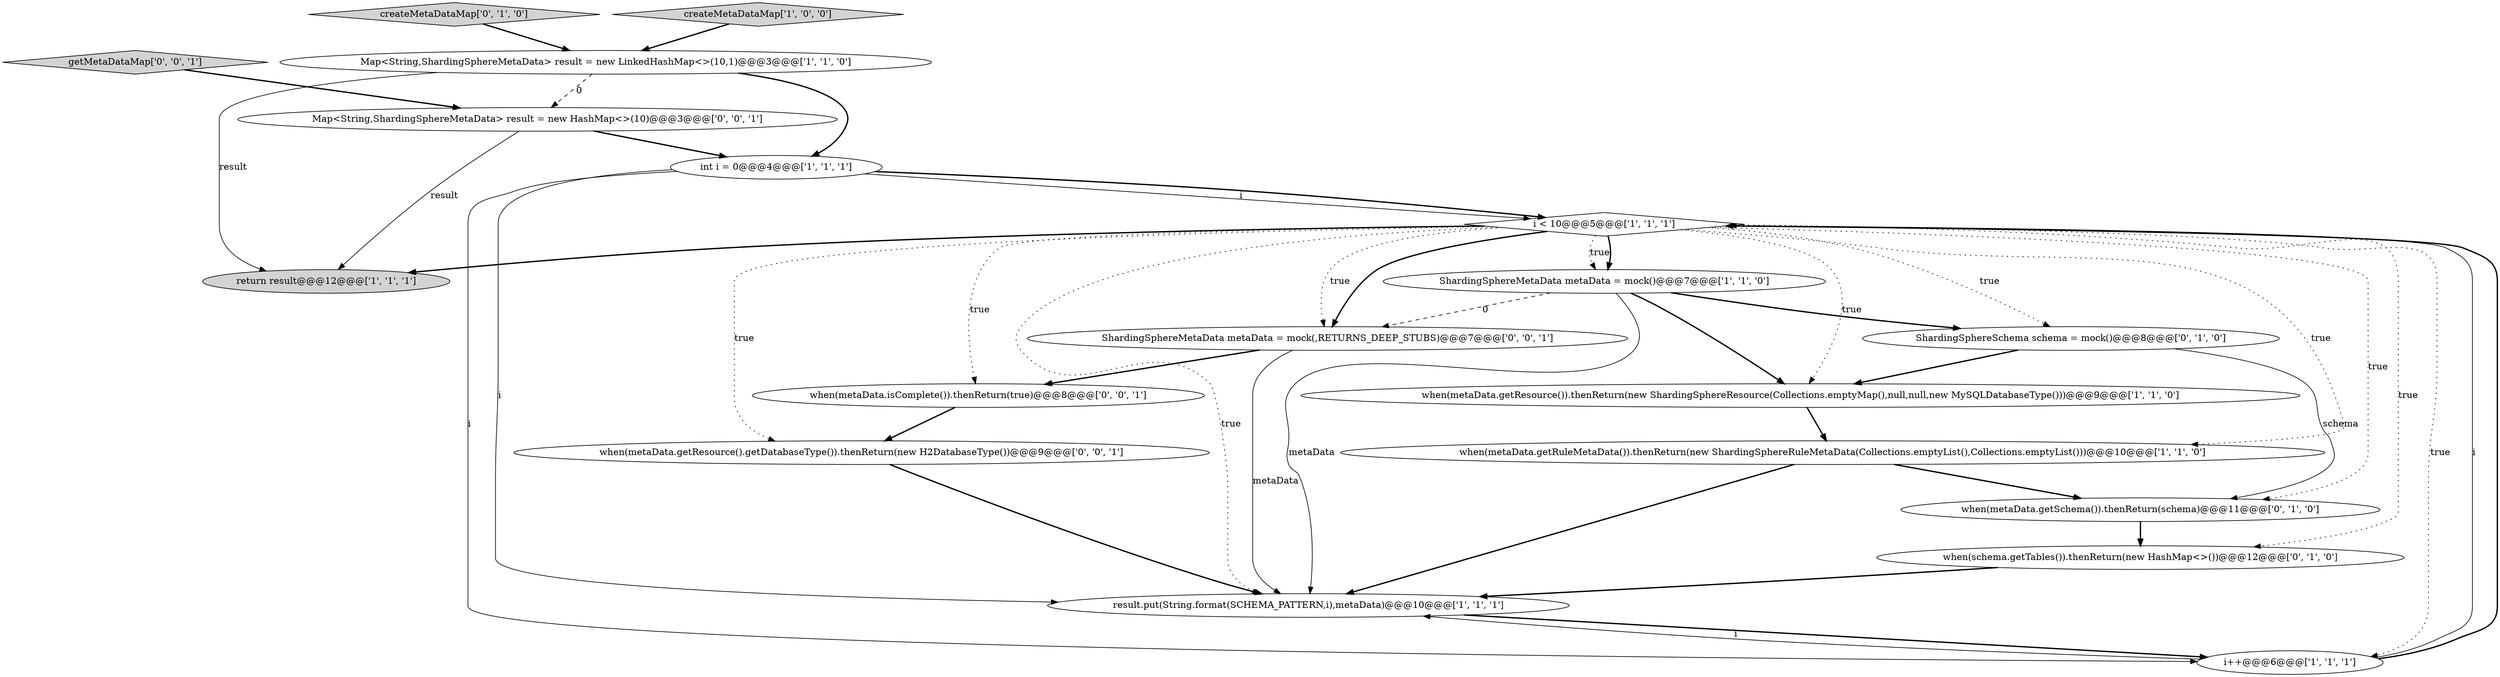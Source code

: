 digraph {
9 [style = filled, label = "Map<String,ShardingSphereMetaData> result = new LinkedHashMap<>(10,1)@@@3@@@['1', '1', '0']", fillcolor = white, shape = ellipse image = "AAA0AAABBB1BBB"];
17 [style = filled, label = "getMetaDataMap['0', '0', '1']", fillcolor = lightgray, shape = diamond image = "AAA0AAABBB3BBB"];
8 [style = filled, label = "ShardingSphereMetaData metaData = mock()@@@7@@@['1', '1', '0']", fillcolor = white, shape = ellipse image = "AAA0AAABBB1BBB"];
1 [style = filled, label = "i < 10@@@5@@@['1', '1', '1']", fillcolor = white, shape = diamond image = "AAA0AAABBB1BBB"];
15 [style = filled, label = "when(metaData.isComplete()).thenReturn(true)@@@8@@@['0', '0', '1']", fillcolor = white, shape = ellipse image = "AAA0AAABBB3BBB"];
10 [style = filled, label = "ShardingSphereSchema schema = mock()@@@8@@@['0', '1', '0']", fillcolor = white, shape = ellipse image = "AAA1AAABBB2BBB"];
12 [style = filled, label = "createMetaDataMap['0', '1', '0']", fillcolor = lightgray, shape = diamond image = "AAA0AAABBB2BBB"];
11 [style = filled, label = "when(schema.getTables()).thenReturn(new HashMap<>())@@@12@@@['0', '1', '0']", fillcolor = white, shape = ellipse image = "AAA1AAABBB2BBB"];
14 [style = filled, label = "ShardingSphereMetaData metaData = mock(,RETURNS_DEEP_STUBS)@@@7@@@['0', '0', '1']", fillcolor = white, shape = ellipse image = "AAA0AAABBB3BBB"];
5 [style = filled, label = "return result@@@12@@@['1', '1', '1']", fillcolor = lightgray, shape = ellipse image = "AAA0AAABBB1BBB"];
16 [style = filled, label = "Map<String,ShardingSphereMetaData> result = new HashMap<>(10)@@@3@@@['0', '0', '1']", fillcolor = white, shape = ellipse image = "AAA0AAABBB3BBB"];
18 [style = filled, label = "when(metaData.getResource().getDatabaseType()).thenReturn(new H2DatabaseType())@@@9@@@['0', '0', '1']", fillcolor = white, shape = ellipse image = "AAA0AAABBB3BBB"];
4 [style = filled, label = "result.put(String.format(SCHEMA_PATTERN,i),metaData)@@@10@@@['1', '1', '1']", fillcolor = white, shape = ellipse image = "AAA0AAABBB1BBB"];
13 [style = filled, label = "when(metaData.getSchema()).thenReturn(schema)@@@11@@@['0', '1', '0']", fillcolor = white, shape = ellipse image = "AAA1AAABBB2BBB"];
3 [style = filled, label = "when(metaData.getRuleMetaData()).thenReturn(new ShardingSphereRuleMetaData(Collections.emptyList(),Collections.emptyList()))@@@10@@@['1', '1', '0']", fillcolor = white, shape = ellipse image = "AAA0AAABBB1BBB"];
0 [style = filled, label = "createMetaDataMap['1', '0', '0']", fillcolor = lightgray, shape = diamond image = "AAA0AAABBB1BBB"];
2 [style = filled, label = "when(metaData.getResource()).thenReturn(new ShardingSphereResource(Collections.emptyMap(),null,null,new MySQLDatabaseType()))@@@9@@@['1', '1', '0']", fillcolor = white, shape = ellipse image = "AAA0AAABBB1BBB"];
6 [style = filled, label = "int i = 0@@@4@@@['1', '1', '1']", fillcolor = white, shape = ellipse image = "AAA0AAABBB1BBB"];
7 [style = filled, label = "i++@@@6@@@['1', '1', '1']", fillcolor = white, shape = ellipse image = "AAA0AAABBB1BBB"];
1->18 [style = dotted, label="true"];
8->14 [style = dashed, label="0"];
11->4 [style = bold, label=""];
1->8 [style = dotted, label="true"];
4->7 [style = bold, label=""];
10->2 [style = bold, label=""];
1->11 [style = dotted, label="true"];
15->18 [style = bold, label=""];
7->4 [style = solid, label="i"];
1->15 [style = dotted, label="true"];
7->1 [style = solid, label="i"];
14->4 [style = solid, label="metaData"];
10->13 [style = solid, label="schema"];
1->8 [style = bold, label=""];
0->9 [style = bold, label=""];
8->4 [style = solid, label="metaData"];
1->7 [style = dotted, label="true"];
6->7 [style = solid, label="i"];
9->16 [style = dashed, label="0"];
1->14 [style = bold, label=""];
3->13 [style = bold, label=""];
2->3 [style = bold, label=""];
9->6 [style = bold, label=""];
12->9 [style = bold, label=""];
6->1 [style = solid, label="i"];
13->11 [style = bold, label=""];
8->2 [style = bold, label=""];
1->3 [style = dotted, label="true"];
1->13 [style = dotted, label="true"];
16->5 [style = solid, label="result"];
16->6 [style = bold, label=""];
9->5 [style = solid, label="result"];
1->2 [style = dotted, label="true"];
1->14 [style = dotted, label="true"];
7->1 [style = bold, label=""];
14->15 [style = bold, label=""];
17->16 [style = bold, label=""];
6->1 [style = bold, label=""];
1->4 [style = dotted, label="true"];
3->4 [style = bold, label=""];
8->10 [style = bold, label=""];
1->10 [style = dotted, label="true"];
18->4 [style = bold, label=""];
6->4 [style = solid, label="i"];
1->5 [style = bold, label=""];
}
